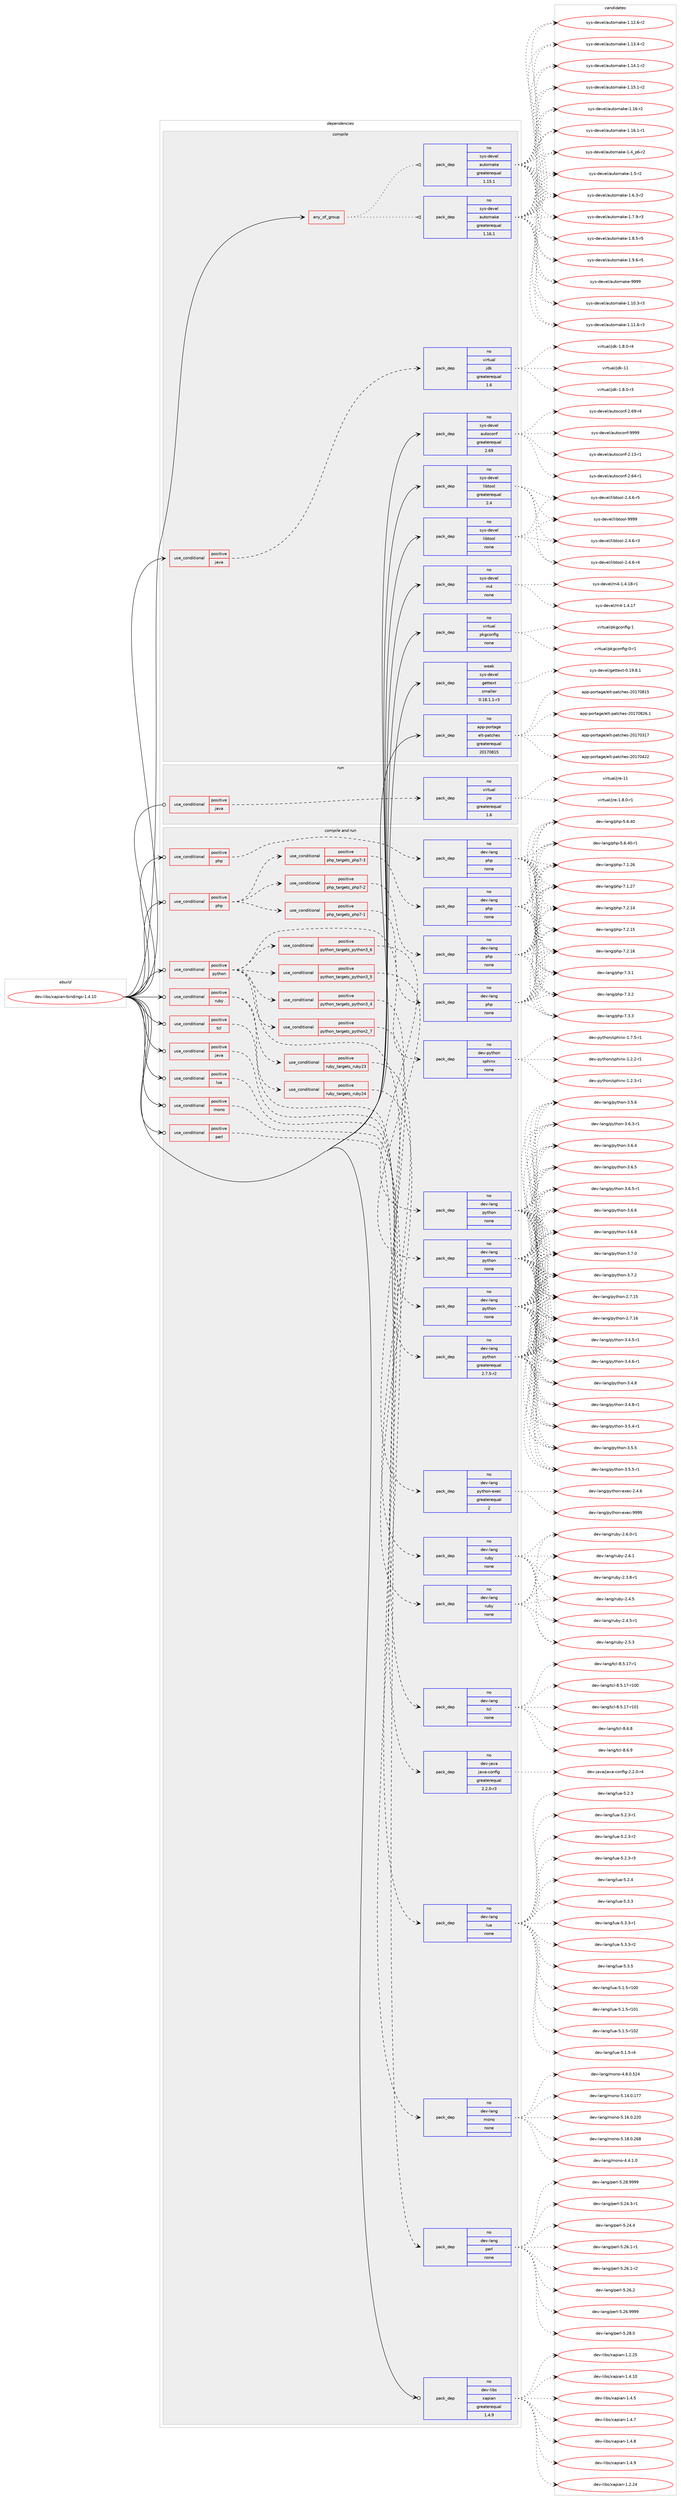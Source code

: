 digraph prolog {

# *************
# Graph options
# *************

newrank=true;
concentrate=true;
compound=true;
graph [rankdir=LR,fontname=Helvetica,fontsize=10,ranksep=1.5];#, ranksep=2.5, nodesep=0.2];
edge  [arrowhead=vee];
node  [fontname=Helvetica,fontsize=10];

# **********
# The ebuild
# **********

subgraph cluster_leftcol {
color=gray;
rank=same;
label=<<i>ebuild</i>>;
id [label="dev-libs/xapian-bindings-1.4.10", color=red, width=4, href="../dev-libs/xapian-bindings-1.4.10.svg"];
}

# ****************
# The dependencies
# ****************

subgraph cluster_midcol {
color=gray;
label=<<i>dependencies</i>>;
subgraph cluster_compile {
fillcolor="#eeeeee";
style=filled;
label=<<i>compile</i>>;
subgraph any22433 {
dependency1372795 [label=<<TABLE BORDER="0" CELLBORDER="1" CELLSPACING="0" CELLPADDING="4"><TR><TD CELLPADDING="10">any_of_group</TD></TR></TABLE>>, shape=none, color=red];subgraph pack982699 {
dependency1372796 [label=<<TABLE BORDER="0" CELLBORDER="1" CELLSPACING="0" CELLPADDING="4" WIDTH="220"><TR><TD ROWSPAN="6" CELLPADDING="30">pack_dep</TD></TR><TR><TD WIDTH="110">no</TD></TR><TR><TD>sys-devel</TD></TR><TR><TD>automake</TD></TR><TR><TD>greaterequal</TD></TR><TR><TD>1.16.1</TD></TR></TABLE>>, shape=none, color=blue];
}
dependency1372795:e -> dependency1372796:w [weight=20,style="dotted",arrowhead="oinv"];
subgraph pack982700 {
dependency1372797 [label=<<TABLE BORDER="0" CELLBORDER="1" CELLSPACING="0" CELLPADDING="4" WIDTH="220"><TR><TD ROWSPAN="6" CELLPADDING="30">pack_dep</TD></TR><TR><TD WIDTH="110">no</TD></TR><TR><TD>sys-devel</TD></TR><TR><TD>automake</TD></TR><TR><TD>greaterequal</TD></TR><TR><TD>1.15.1</TD></TR></TABLE>>, shape=none, color=blue];
}
dependency1372795:e -> dependency1372797:w [weight=20,style="dotted",arrowhead="oinv"];
}
id:e -> dependency1372795:w [weight=20,style="solid",arrowhead="vee"];
subgraph cond367099 {
dependency1372798 [label=<<TABLE BORDER="0" CELLBORDER="1" CELLSPACING="0" CELLPADDING="4"><TR><TD ROWSPAN="3" CELLPADDING="10">use_conditional</TD></TR><TR><TD>positive</TD></TR><TR><TD>java</TD></TR></TABLE>>, shape=none, color=red];
subgraph pack982701 {
dependency1372799 [label=<<TABLE BORDER="0" CELLBORDER="1" CELLSPACING="0" CELLPADDING="4" WIDTH="220"><TR><TD ROWSPAN="6" CELLPADDING="30">pack_dep</TD></TR><TR><TD WIDTH="110">no</TD></TR><TR><TD>virtual</TD></TR><TR><TD>jdk</TD></TR><TR><TD>greaterequal</TD></TR><TR><TD>1.6</TD></TR></TABLE>>, shape=none, color=blue];
}
dependency1372798:e -> dependency1372799:w [weight=20,style="dashed",arrowhead="vee"];
}
id:e -> dependency1372798:w [weight=20,style="solid",arrowhead="vee"];
subgraph pack982702 {
dependency1372800 [label=<<TABLE BORDER="0" CELLBORDER="1" CELLSPACING="0" CELLPADDING="4" WIDTH="220"><TR><TD ROWSPAN="6" CELLPADDING="30">pack_dep</TD></TR><TR><TD WIDTH="110">no</TD></TR><TR><TD>app-portage</TD></TR><TR><TD>elt-patches</TD></TR><TR><TD>greaterequal</TD></TR><TR><TD>20170815</TD></TR></TABLE>>, shape=none, color=blue];
}
id:e -> dependency1372800:w [weight=20,style="solid",arrowhead="vee"];
subgraph pack982703 {
dependency1372801 [label=<<TABLE BORDER="0" CELLBORDER="1" CELLSPACING="0" CELLPADDING="4" WIDTH="220"><TR><TD ROWSPAN="6" CELLPADDING="30">pack_dep</TD></TR><TR><TD WIDTH="110">no</TD></TR><TR><TD>sys-devel</TD></TR><TR><TD>autoconf</TD></TR><TR><TD>greaterequal</TD></TR><TR><TD>2.69</TD></TR></TABLE>>, shape=none, color=blue];
}
id:e -> dependency1372801:w [weight=20,style="solid",arrowhead="vee"];
subgraph pack982704 {
dependency1372802 [label=<<TABLE BORDER="0" CELLBORDER="1" CELLSPACING="0" CELLPADDING="4" WIDTH="220"><TR><TD ROWSPAN="6" CELLPADDING="30">pack_dep</TD></TR><TR><TD WIDTH="110">no</TD></TR><TR><TD>sys-devel</TD></TR><TR><TD>libtool</TD></TR><TR><TD>greaterequal</TD></TR><TR><TD>2.4</TD></TR></TABLE>>, shape=none, color=blue];
}
id:e -> dependency1372802:w [weight=20,style="solid",arrowhead="vee"];
subgraph pack982705 {
dependency1372803 [label=<<TABLE BORDER="0" CELLBORDER="1" CELLSPACING="0" CELLPADDING="4" WIDTH="220"><TR><TD ROWSPAN="6" CELLPADDING="30">pack_dep</TD></TR><TR><TD WIDTH="110">no</TD></TR><TR><TD>sys-devel</TD></TR><TR><TD>libtool</TD></TR><TR><TD>none</TD></TR><TR><TD></TD></TR></TABLE>>, shape=none, color=blue];
}
id:e -> dependency1372803:w [weight=20,style="solid",arrowhead="vee"];
subgraph pack982706 {
dependency1372804 [label=<<TABLE BORDER="0" CELLBORDER="1" CELLSPACING="0" CELLPADDING="4" WIDTH="220"><TR><TD ROWSPAN="6" CELLPADDING="30">pack_dep</TD></TR><TR><TD WIDTH="110">no</TD></TR><TR><TD>sys-devel</TD></TR><TR><TD>m4</TD></TR><TR><TD>none</TD></TR><TR><TD></TD></TR></TABLE>>, shape=none, color=blue];
}
id:e -> dependency1372804:w [weight=20,style="solid",arrowhead="vee"];
subgraph pack982707 {
dependency1372805 [label=<<TABLE BORDER="0" CELLBORDER="1" CELLSPACING="0" CELLPADDING="4" WIDTH="220"><TR><TD ROWSPAN="6" CELLPADDING="30">pack_dep</TD></TR><TR><TD WIDTH="110">no</TD></TR><TR><TD>virtual</TD></TR><TR><TD>pkgconfig</TD></TR><TR><TD>none</TD></TR><TR><TD></TD></TR></TABLE>>, shape=none, color=blue];
}
id:e -> dependency1372805:w [weight=20,style="solid",arrowhead="vee"];
subgraph pack982708 {
dependency1372806 [label=<<TABLE BORDER="0" CELLBORDER="1" CELLSPACING="0" CELLPADDING="4" WIDTH="220"><TR><TD ROWSPAN="6" CELLPADDING="30">pack_dep</TD></TR><TR><TD WIDTH="110">weak</TD></TR><TR><TD>sys-devel</TD></TR><TR><TD>gettext</TD></TR><TR><TD>smaller</TD></TR><TR><TD>0.18.1.1-r3</TD></TR></TABLE>>, shape=none, color=blue];
}
id:e -> dependency1372806:w [weight=20,style="solid",arrowhead="vee"];
}
subgraph cluster_compileandrun {
fillcolor="#eeeeee";
style=filled;
label=<<i>compile and run</i>>;
subgraph cond367100 {
dependency1372807 [label=<<TABLE BORDER="0" CELLBORDER="1" CELLSPACING="0" CELLPADDING="4"><TR><TD ROWSPAN="3" CELLPADDING="10">use_conditional</TD></TR><TR><TD>positive</TD></TR><TR><TD>java</TD></TR></TABLE>>, shape=none, color=red];
subgraph pack982709 {
dependency1372808 [label=<<TABLE BORDER="0" CELLBORDER="1" CELLSPACING="0" CELLPADDING="4" WIDTH="220"><TR><TD ROWSPAN="6" CELLPADDING="30">pack_dep</TD></TR><TR><TD WIDTH="110">no</TD></TR><TR><TD>dev-java</TD></TR><TR><TD>java-config</TD></TR><TR><TD>greaterequal</TD></TR><TR><TD>2.2.0-r3</TD></TR></TABLE>>, shape=none, color=blue];
}
dependency1372807:e -> dependency1372808:w [weight=20,style="dashed",arrowhead="vee"];
}
id:e -> dependency1372807:w [weight=20,style="solid",arrowhead="odotvee"];
subgraph cond367101 {
dependency1372809 [label=<<TABLE BORDER="0" CELLBORDER="1" CELLSPACING="0" CELLPADDING="4"><TR><TD ROWSPAN="3" CELLPADDING="10">use_conditional</TD></TR><TR><TD>positive</TD></TR><TR><TD>lua</TD></TR></TABLE>>, shape=none, color=red];
subgraph pack982710 {
dependency1372810 [label=<<TABLE BORDER="0" CELLBORDER="1" CELLSPACING="0" CELLPADDING="4" WIDTH="220"><TR><TD ROWSPAN="6" CELLPADDING="30">pack_dep</TD></TR><TR><TD WIDTH="110">no</TD></TR><TR><TD>dev-lang</TD></TR><TR><TD>lua</TD></TR><TR><TD>none</TD></TR><TR><TD></TD></TR></TABLE>>, shape=none, color=blue];
}
dependency1372809:e -> dependency1372810:w [weight=20,style="dashed",arrowhead="vee"];
}
id:e -> dependency1372809:w [weight=20,style="solid",arrowhead="odotvee"];
subgraph cond367102 {
dependency1372811 [label=<<TABLE BORDER="0" CELLBORDER="1" CELLSPACING="0" CELLPADDING="4"><TR><TD ROWSPAN="3" CELLPADDING="10">use_conditional</TD></TR><TR><TD>positive</TD></TR><TR><TD>mono</TD></TR></TABLE>>, shape=none, color=red];
subgraph pack982711 {
dependency1372812 [label=<<TABLE BORDER="0" CELLBORDER="1" CELLSPACING="0" CELLPADDING="4" WIDTH="220"><TR><TD ROWSPAN="6" CELLPADDING="30">pack_dep</TD></TR><TR><TD WIDTH="110">no</TD></TR><TR><TD>dev-lang</TD></TR><TR><TD>mono</TD></TR><TR><TD>none</TD></TR><TR><TD></TD></TR></TABLE>>, shape=none, color=blue];
}
dependency1372811:e -> dependency1372812:w [weight=20,style="dashed",arrowhead="vee"];
}
id:e -> dependency1372811:w [weight=20,style="solid",arrowhead="odotvee"];
subgraph cond367103 {
dependency1372813 [label=<<TABLE BORDER="0" CELLBORDER="1" CELLSPACING="0" CELLPADDING="4"><TR><TD ROWSPAN="3" CELLPADDING="10">use_conditional</TD></TR><TR><TD>positive</TD></TR><TR><TD>perl</TD></TR></TABLE>>, shape=none, color=red];
subgraph pack982712 {
dependency1372814 [label=<<TABLE BORDER="0" CELLBORDER="1" CELLSPACING="0" CELLPADDING="4" WIDTH="220"><TR><TD ROWSPAN="6" CELLPADDING="30">pack_dep</TD></TR><TR><TD WIDTH="110">no</TD></TR><TR><TD>dev-lang</TD></TR><TR><TD>perl</TD></TR><TR><TD>none</TD></TR><TR><TD></TD></TR></TABLE>>, shape=none, color=blue];
}
dependency1372813:e -> dependency1372814:w [weight=20,style="dashed",arrowhead="vee"];
}
id:e -> dependency1372813:w [weight=20,style="solid",arrowhead="odotvee"];
subgraph cond367104 {
dependency1372815 [label=<<TABLE BORDER="0" CELLBORDER="1" CELLSPACING="0" CELLPADDING="4"><TR><TD ROWSPAN="3" CELLPADDING="10">use_conditional</TD></TR><TR><TD>positive</TD></TR><TR><TD>php</TD></TR></TABLE>>, shape=none, color=red];
subgraph cond367105 {
dependency1372816 [label=<<TABLE BORDER="0" CELLBORDER="1" CELLSPACING="0" CELLPADDING="4"><TR><TD ROWSPAN="3" CELLPADDING="10">use_conditional</TD></TR><TR><TD>positive</TD></TR><TR><TD>php_targets_php7-1</TD></TR></TABLE>>, shape=none, color=red];
subgraph pack982713 {
dependency1372817 [label=<<TABLE BORDER="0" CELLBORDER="1" CELLSPACING="0" CELLPADDING="4" WIDTH="220"><TR><TD ROWSPAN="6" CELLPADDING="30">pack_dep</TD></TR><TR><TD WIDTH="110">no</TD></TR><TR><TD>dev-lang</TD></TR><TR><TD>php</TD></TR><TR><TD>none</TD></TR><TR><TD></TD></TR></TABLE>>, shape=none, color=blue];
}
dependency1372816:e -> dependency1372817:w [weight=20,style="dashed",arrowhead="vee"];
}
dependency1372815:e -> dependency1372816:w [weight=20,style="dashed",arrowhead="vee"];
subgraph cond367106 {
dependency1372818 [label=<<TABLE BORDER="0" CELLBORDER="1" CELLSPACING="0" CELLPADDING="4"><TR><TD ROWSPAN="3" CELLPADDING="10">use_conditional</TD></TR><TR><TD>positive</TD></TR><TR><TD>php_targets_php7-2</TD></TR></TABLE>>, shape=none, color=red];
subgraph pack982714 {
dependency1372819 [label=<<TABLE BORDER="0" CELLBORDER="1" CELLSPACING="0" CELLPADDING="4" WIDTH="220"><TR><TD ROWSPAN="6" CELLPADDING="30">pack_dep</TD></TR><TR><TD WIDTH="110">no</TD></TR><TR><TD>dev-lang</TD></TR><TR><TD>php</TD></TR><TR><TD>none</TD></TR><TR><TD></TD></TR></TABLE>>, shape=none, color=blue];
}
dependency1372818:e -> dependency1372819:w [weight=20,style="dashed",arrowhead="vee"];
}
dependency1372815:e -> dependency1372818:w [weight=20,style="dashed",arrowhead="vee"];
subgraph cond367107 {
dependency1372820 [label=<<TABLE BORDER="0" CELLBORDER="1" CELLSPACING="0" CELLPADDING="4"><TR><TD ROWSPAN="3" CELLPADDING="10">use_conditional</TD></TR><TR><TD>positive</TD></TR><TR><TD>php_targets_php7-3</TD></TR></TABLE>>, shape=none, color=red];
subgraph pack982715 {
dependency1372821 [label=<<TABLE BORDER="0" CELLBORDER="1" CELLSPACING="0" CELLPADDING="4" WIDTH="220"><TR><TD ROWSPAN="6" CELLPADDING="30">pack_dep</TD></TR><TR><TD WIDTH="110">no</TD></TR><TR><TD>dev-lang</TD></TR><TR><TD>php</TD></TR><TR><TD>none</TD></TR><TR><TD></TD></TR></TABLE>>, shape=none, color=blue];
}
dependency1372820:e -> dependency1372821:w [weight=20,style="dashed",arrowhead="vee"];
}
dependency1372815:e -> dependency1372820:w [weight=20,style="dashed",arrowhead="vee"];
}
id:e -> dependency1372815:w [weight=20,style="solid",arrowhead="odotvee"];
subgraph cond367108 {
dependency1372822 [label=<<TABLE BORDER="0" CELLBORDER="1" CELLSPACING="0" CELLPADDING="4"><TR><TD ROWSPAN="3" CELLPADDING="10">use_conditional</TD></TR><TR><TD>positive</TD></TR><TR><TD>php</TD></TR></TABLE>>, shape=none, color=red];
subgraph pack982716 {
dependency1372823 [label=<<TABLE BORDER="0" CELLBORDER="1" CELLSPACING="0" CELLPADDING="4" WIDTH="220"><TR><TD ROWSPAN="6" CELLPADDING="30">pack_dep</TD></TR><TR><TD WIDTH="110">no</TD></TR><TR><TD>dev-lang</TD></TR><TR><TD>php</TD></TR><TR><TD>none</TD></TR><TR><TD></TD></TR></TABLE>>, shape=none, color=blue];
}
dependency1372822:e -> dependency1372823:w [weight=20,style="dashed",arrowhead="vee"];
}
id:e -> dependency1372822:w [weight=20,style="solid",arrowhead="odotvee"];
subgraph cond367109 {
dependency1372824 [label=<<TABLE BORDER="0" CELLBORDER="1" CELLSPACING="0" CELLPADDING="4"><TR><TD ROWSPAN="3" CELLPADDING="10">use_conditional</TD></TR><TR><TD>positive</TD></TR><TR><TD>python</TD></TR></TABLE>>, shape=none, color=red];
subgraph pack982717 {
dependency1372825 [label=<<TABLE BORDER="0" CELLBORDER="1" CELLSPACING="0" CELLPADDING="4" WIDTH="220"><TR><TD ROWSPAN="6" CELLPADDING="30">pack_dep</TD></TR><TR><TD WIDTH="110">no</TD></TR><TR><TD>dev-python</TD></TR><TR><TD>sphinx</TD></TR><TR><TD>none</TD></TR><TR><TD></TD></TR></TABLE>>, shape=none, color=blue];
}
dependency1372824:e -> dependency1372825:w [weight=20,style="dashed",arrowhead="vee"];
subgraph cond367110 {
dependency1372826 [label=<<TABLE BORDER="0" CELLBORDER="1" CELLSPACING="0" CELLPADDING="4"><TR><TD ROWSPAN="3" CELLPADDING="10">use_conditional</TD></TR><TR><TD>positive</TD></TR><TR><TD>python_targets_python2_7</TD></TR></TABLE>>, shape=none, color=red];
subgraph pack982718 {
dependency1372827 [label=<<TABLE BORDER="0" CELLBORDER="1" CELLSPACING="0" CELLPADDING="4" WIDTH="220"><TR><TD ROWSPAN="6" CELLPADDING="30">pack_dep</TD></TR><TR><TD WIDTH="110">no</TD></TR><TR><TD>dev-lang</TD></TR><TR><TD>python</TD></TR><TR><TD>greaterequal</TD></TR><TR><TD>2.7.5-r2</TD></TR></TABLE>>, shape=none, color=blue];
}
dependency1372826:e -> dependency1372827:w [weight=20,style="dashed",arrowhead="vee"];
}
dependency1372824:e -> dependency1372826:w [weight=20,style="dashed",arrowhead="vee"];
subgraph cond367111 {
dependency1372828 [label=<<TABLE BORDER="0" CELLBORDER="1" CELLSPACING="0" CELLPADDING="4"><TR><TD ROWSPAN="3" CELLPADDING="10">use_conditional</TD></TR><TR><TD>positive</TD></TR><TR><TD>python_targets_python3_4</TD></TR></TABLE>>, shape=none, color=red];
subgraph pack982719 {
dependency1372829 [label=<<TABLE BORDER="0" CELLBORDER="1" CELLSPACING="0" CELLPADDING="4" WIDTH="220"><TR><TD ROWSPAN="6" CELLPADDING="30">pack_dep</TD></TR><TR><TD WIDTH="110">no</TD></TR><TR><TD>dev-lang</TD></TR><TR><TD>python</TD></TR><TR><TD>none</TD></TR><TR><TD></TD></TR></TABLE>>, shape=none, color=blue];
}
dependency1372828:e -> dependency1372829:w [weight=20,style="dashed",arrowhead="vee"];
}
dependency1372824:e -> dependency1372828:w [weight=20,style="dashed",arrowhead="vee"];
subgraph cond367112 {
dependency1372830 [label=<<TABLE BORDER="0" CELLBORDER="1" CELLSPACING="0" CELLPADDING="4"><TR><TD ROWSPAN="3" CELLPADDING="10">use_conditional</TD></TR><TR><TD>positive</TD></TR><TR><TD>python_targets_python3_5</TD></TR></TABLE>>, shape=none, color=red];
subgraph pack982720 {
dependency1372831 [label=<<TABLE BORDER="0" CELLBORDER="1" CELLSPACING="0" CELLPADDING="4" WIDTH="220"><TR><TD ROWSPAN="6" CELLPADDING="30">pack_dep</TD></TR><TR><TD WIDTH="110">no</TD></TR><TR><TD>dev-lang</TD></TR><TR><TD>python</TD></TR><TR><TD>none</TD></TR><TR><TD></TD></TR></TABLE>>, shape=none, color=blue];
}
dependency1372830:e -> dependency1372831:w [weight=20,style="dashed",arrowhead="vee"];
}
dependency1372824:e -> dependency1372830:w [weight=20,style="dashed",arrowhead="vee"];
subgraph cond367113 {
dependency1372832 [label=<<TABLE BORDER="0" CELLBORDER="1" CELLSPACING="0" CELLPADDING="4"><TR><TD ROWSPAN="3" CELLPADDING="10">use_conditional</TD></TR><TR><TD>positive</TD></TR><TR><TD>python_targets_python3_6</TD></TR></TABLE>>, shape=none, color=red];
subgraph pack982721 {
dependency1372833 [label=<<TABLE BORDER="0" CELLBORDER="1" CELLSPACING="0" CELLPADDING="4" WIDTH="220"><TR><TD ROWSPAN="6" CELLPADDING="30">pack_dep</TD></TR><TR><TD WIDTH="110">no</TD></TR><TR><TD>dev-lang</TD></TR><TR><TD>python</TD></TR><TR><TD>none</TD></TR><TR><TD></TD></TR></TABLE>>, shape=none, color=blue];
}
dependency1372832:e -> dependency1372833:w [weight=20,style="dashed",arrowhead="vee"];
}
dependency1372824:e -> dependency1372832:w [weight=20,style="dashed",arrowhead="vee"];
subgraph pack982722 {
dependency1372834 [label=<<TABLE BORDER="0" CELLBORDER="1" CELLSPACING="0" CELLPADDING="4" WIDTH="220"><TR><TD ROWSPAN="6" CELLPADDING="30">pack_dep</TD></TR><TR><TD WIDTH="110">no</TD></TR><TR><TD>dev-lang</TD></TR><TR><TD>python-exec</TD></TR><TR><TD>greaterequal</TD></TR><TR><TD>2</TD></TR></TABLE>>, shape=none, color=blue];
}
dependency1372824:e -> dependency1372834:w [weight=20,style="dashed",arrowhead="vee"];
}
id:e -> dependency1372824:w [weight=20,style="solid",arrowhead="odotvee"];
subgraph cond367114 {
dependency1372835 [label=<<TABLE BORDER="0" CELLBORDER="1" CELLSPACING="0" CELLPADDING="4"><TR><TD ROWSPAN="3" CELLPADDING="10">use_conditional</TD></TR><TR><TD>positive</TD></TR><TR><TD>ruby</TD></TR></TABLE>>, shape=none, color=red];
subgraph cond367115 {
dependency1372836 [label=<<TABLE BORDER="0" CELLBORDER="1" CELLSPACING="0" CELLPADDING="4"><TR><TD ROWSPAN="3" CELLPADDING="10">use_conditional</TD></TR><TR><TD>positive</TD></TR><TR><TD>ruby_targets_ruby23</TD></TR></TABLE>>, shape=none, color=red];
subgraph pack982723 {
dependency1372837 [label=<<TABLE BORDER="0" CELLBORDER="1" CELLSPACING="0" CELLPADDING="4" WIDTH="220"><TR><TD ROWSPAN="6" CELLPADDING="30">pack_dep</TD></TR><TR><TD WIDTH="110">no</TD></TR><TR><TD>dev-lang</TD></TR><TR><TD>ruby</TD></TR><TR><TD>none</TD></TR><TR><TD></TD></TR></TABLE>>, shape=none, color=blue];
}
dependency1372836:e -> dependency1372837:w [weight=20,style="dashed",arrowhead="vee"];
}
dependency1372835:e -> dependency1372836:w [weight=20,style="dashed",arrowhead="vee"];
subgraph cond367116 {
dependency1372838 [label=<<TABLE BORDER="0" CELLBORDER="1" CELLSPACING="0" CELLPADDING="4"><TR><TD ROWSPAN="3" CELLPADDING="10">use_conditional</TD></TR><TR><TD>positive</TD></TR><TR><TD>ruby_targets_ruby24</TD></TR></TABLE>>, shape=none, color=red];
subgraph pack982724 {
dependency1372839 [label=<<TABLE BORDER="0" CELLBORDER="1" CELLSPACING="0" CELLPADDING="4" WIDTH="220"><TR><TD ROWSPAN="6" CELLPADDING="30">pack_dep</TD></TR><TR><TD WIDTH="110">no</TD></TR><TR><TD>dev-lang</TD></TR><TR><TD>ruby</TD></TR><TR><TD>none</TD></TR><TR><TD></TD></TR></TABLE>>, shape=none, color=blue];
}
dependency1372838:e -> dependency1372839:w [weight=20,style="dashed",arrowhead="vee"];
}
dependency1372835:e -> dependency1372838:w [weight=20,style="dashed",arrowhead="vee"];
}
id:e -> dependency1372835:w [weight=20,style="solid",arrowhead="odotvee"];
subgraph cond367117 {
dependency1372840 [label=<<TABLE BORDER="0" CELLBORDER="1" CELLSPACING="0" CELLPADDING="4"><TR><TD ROWSPAN="3" CELLPADDING="10">use_conditional</TD></TR><TR><TD>positive</TD></TR><TR><TD>tcl</TD></TR></TABLE>>, shape=none, color=red];
subgraph pack982725 {
dependency1372841 [label=<<TABLE BORDER="0" CELLBORDER="1" CELLSPACING="0" CELLPADDING="4" WIDTH="220"><TR><TD ROWSPAN="6" CELLPADDING="30">pack_dep</TD></TR><TR><TD WIDTH="110">no</TD></TR><TR><TD>dev-lang</TD></TR><TR><TD>tcl</TD></TR><TR><TD>none</TD></TR><TR><TD></TD></TR></TABLE>>, shape=none, color=blue];
}
dependency1372840:e -> dependency1372841:w [weight=20,style="dashed",arrowhead="vee"];
}
id:e -> dependency1372840:w [weight=20,style="solid",arrowhead="odotvee"];
subgraph pack982726 {
dependency1372842 [label=<<TABLE BORDER="0" CELLBORDER="1" CELLSPACING="0" CELLPADDING="4" WIDTH="220"><TR><TD ROWSPAN="6" CELLPADDING="30">pack_dep</TD></TR><TR><TD WIDTH="110">no</TD></TR><TR><TD>dev-libs</TD></TR><TR><TD>xapian</TD></TR><TR><TD>greaterequal</TD></TR><TR><TD>1.4.9</TD></TR></TABLE>>, shape=none, color=blue];
}
id:e -> dependency1372842:w [weight=20,style="solid",arrowhead="odotvee"];
}
subgraph cluster_run {
fillcolor="#eeeeee";
style=filled;
label=<<i>run</i>>;
subgraph cond367118 {
dependency1372843 [label=<<TABLE BORDER="0" CELLBORDER="1" CELLSPACING="0" CELLPADDING="4"><TR><TD ROWSPAN="3" CELLPADDING="10">use_conditional</TD></TR><TR><TD>positive</TD></TR><TR><TD>java</TD></TR></TABLE>>, shape=none, color=red];
subgraph pack982727 {
dependency1372844 [label=<<TABLE BORDER="0" CELLBORDER="1" CELLSPACING="0" CELLPADDING="4" WIDTH="220"><TR><TD ROWSPAN="6" CELLPADDING="30">pack_dep</TD></TR><TR><TD WIDTH="110">no</TD></TR><TR><TD>virtual</TD></TR><TR><TD>jre</TD></TR><TR><TD>greaterequal</TD></TR><TR><TD>1.6</TD></TR></TABLE>>, shape=none, color=blue];
}
dependency1372843:e -> dependency1372844:w [weight=20,style="dashed",arrowhead="vee"];
}
id:e -> dependency1372843:w [weight=20,style="solid",arrowhead="odot"];
}
}

# **************
# The candidates
# **************

subgraph cluster_choices {
rank=same;
color=gray;
label=<<i>candidates</i>>;

subgraph choice982699 {
color=black;
nodesep=1;
choice11512111545100101118101108479711711611110997107101454946494846514511451 [label="sys-devel/automake-1.10.3-r3", color=red, width=4,href="../sys-devel/automake-1.10.3-r3.svg"];
choice11512111545100101118101108479711711611110997107101454946494946544511451 [label="sys-devel/automake-1.11.6-r3", color=red, width=4,href="../sys-devel/automake-1.11.6-r3.svg"];
choice11512111545100101118101108479711711611110997107101454946495046544511450 [label="sys-devel/automake-1.12.6-r2", color=red, width=4,href="../sys-devel/automake-1.12.6-r2.svg"];
choice11512111545100101118101108479711711611110997107101454946495146524511450 [label="sys-devel/automake-1.13.4-r2", color=red, width=4,href="../sys-devel/automake-1.13.4-r2.svg"];
choice11512111545100101118101108479711711611110997107101454946495246494511450 [label="sys-devel/automake-1.14.1-r2", color=red, width=4,href="../sys-devel/automake-1.14.1-r2.svg"];
choice11512111545100101118101108479711711611110997107101454946495346494511450 [label="sys-devel/automake-1.15.1-r2", color=red, width=4,href="../sys-devel/automake-1.15.1-r2.svg"];
choice1151211154510010111810110847971171161111099710710145494649544511450 [label="sys-devel/automake-1.16-r2", color=red, width=4,href="../sys-devel/automake-1.16-r2.svg"];
choice11512111545100101118101108479711711611110997107101454946495446494511449 [label="sys-devel/automake-1.16.1-r1", color=red, width=4,href="../sys-devel/automake-1.16.1-r1.svg"];
choice115121115451001011181011084797117116111109971071014549465295112544511450 [label="sys-devel/automake-1.4_p6-r2", color=red, width=4,href="../sys-devel/automake-1.4_p6-r2.svg"];
choice11512111545100101118101108479711711611110997107101454946534511450 [label="sys-devel/automake-1.5-r2", color=red, width=4,href="../sys-devel/automake-1.5-r2.svg"];
choice115121115451001011181011084797117116111109971071014549465446514511450 [label="sys-devel/automake-1.6.3-r2", color=red, width=4,href="../sys-devel/automake-1.6.3-r2.svg"];
choice115121115451001011181011084797117116111109971071014549465546574511451 [label="sys-devel/automake-1.7.9-r3", color=red, width=4,href="../sys-devel/automake-1.7.9-r3.svg"];
choice115121115451001011181011084797117116111109971071014549465646534511453 [label="sys-devel/automake-1.8.5-r5", color=red, width=4,href="../sys-devel/automake-1.8.5-r5.svg"];
choice115121115451001011181011084797117116111109971071014549465746544511453 [label="sys-devel/automake-1.9.6-r5", color=red, width=4,href="../sys-devel/automake-1.9.6-r5.svg"];
choice115121115451001011181011084797117116111109971071014557575757 [label="sys-devel/automake-9999", color=red, width=4,href="../sys-devel/automake-9999.svg"];
dependency1372796:e -> choice11512111545100101118101108479711711611110997107101454946494846514511451:w [style=dotted,weight="100"];
dependency1372796:e -> choice11512111545100101118101108479711711611110997107101454946494946544511451:w [style=dotted,weight="100"];
dependency1372796:e -> choice11512111545100101118101108479711711611110997107101454946495046544511450:w [style=dotted,weight="100"];
dependency1372796:e -> choice11512111545100101118101108479711711611110997107101454946495146524511450:w [style=dotted,weight="100"];
dependency1372796:e -> choice11512111545100101118101108479711711611110997107101454946495246494511450:w [style=dotted,weight="100"];
dependency1372796:e -> choice11512111545100101118101108479711711611110997107101454946495346494511450:w [style=dotted,weight="100"];
dependency1372796:e -> choice1151211154510010111810110847971171161111099710710145494649544511450:w [style=dotted,weight="100"];
dependency1372796:e -> choice11512111545100101118101108479711711611110997107101454946495446494511449:w [style=dotted,weight="100"];
dependency1372796:e -> choice115121115451001011181011084797117116111109971071014549465295112544511450:w [style=dotted,weight="100"];
dependency1372796:e -> choice11512111545100101118101108479711711611110997107101454946534511450:w [style=dotted,weight="100"];
dependency1372796:e -> choice115121115451001011181011084797117116111109971071014549465446514511450:w [style=dotted,weight="100"];
dependency1372796:e -> choice115121115451001011181011084797117116111109971071014549465546574511451:w [style=dotted,weight="100"];
dependency1372796:e -> choice115121115451001011181011084797117116111109971071014549465646534511453:w [style=dotted,weight="100"];
dependency1372796:e -> choice115121115451001011181011084797117116111109971071014549465746544511453:w [style=dotted,weight="100"];
dependency1372796:e -> choice115121115451001011181011084797117116111109971071014557575757:w [style=dotted,weight="100"];
}
subgraph choice982700 {
color=black;
nodesep=1;
choice11512111545100101118101108479711711611110997107101454946494846514511451 [label="sys-devel/automake-1.10.3-r3", color=red, width=4,href="../sys-devel/automake-1.10.3-r3.svg"];
choice11512111545100101118101108479711711611110997107101454946494946544511451 [label="sys-devel/automake-1.11.6-r3", color=red, width=4,href="../sys-devel/automake-1.11.6-r3.svg"];
choice11512111545100101118101108479711711611110997107101454946495046544511450 [label="sys-devel/automake-1.12.6-r2", color=red, width=4,href="../sys-devel/automake-1.12.6-r2.svg"];
choice11512111545100101118101108479711711611110997107101454946495146524511450 [label="sys-devel/automake-1.13.4-r2", color=red, width=4,href="../sys-devel/automake-1.13.4-r2.svg"];
choice11512111545100101118101108479711711611110997107101454946495246494511450 [label="sys-devel/automake-1.14.1-r2", color=red, width=4,href="../sys-devel/automake-1.14.1-r2.svg"];
choice11512111545100101118101108479711711611110997107101454946495346494511450 [label="sys-devel/automake-1.15.1-r2", color=red, width=4,href="../sys-devel/automake-1.15.1-r2.svg"];
choice1151211154510010111810110847971171161111099710710145494649544511450 [label="sys-devel/automake-1.16-r2", color=red, width=4,href="../sys-devel/automake-1.16-r2.svg"];
choice11512111545100101118101108479711711611110997107101454946495446494511449 [label="sys-devel/automake-1.16.1-r1", color=red, width=4,href="../sys-devel/automake-1.16.1-r1.svg"];
choice115121115451001011181011084797117116111109971071014549465295112544511450 [label="sys-devel/automake-1.4_p6-r2", color=red, width=4,href="../sys-devel/automake-1.4_p6-r2.svg"];
choice11512111545100101118101108479711711611110997107101454946534511450 [label="sys-devel/automake-1.5-r2", color=red, width=4,href="../sys-devel/automake-1.5-r2.svg"];
choice115121115451001011181011084797117116111109971071014549465446514511450 [label="sys-devel/automake-1.6.3-r2", color=red, width=4,href="../sys-devel/automake-1.6.3-r2.svg"];
choice115121115451001011181011084797117116111109971071014549465546574511451 [label="sys-devel/automake-1.7.9-r3", color=red, width=4,href="../sys-devel/automake-1.7.9-r3.svg"];
choice115121115451001011181011084797117116111109971071014549465646534511453 [label="sys-devel/automake-1.8.5-r5", color=red, width=4,href="../sys-devel/automake-1.8.5-r5.svg"];
choice115121115451001011181011084797117116111109971071014549465746544511453 [label="sys-devel/automake-1.9.6-r5", color=red, width=4,href="../sys-devel/automake-1.9.6-r5.svg"];
choice115121115451001011181011084797117116111109971071014557575757 [label="sys-devel/automake-9999", color=red, width=4,href="../sys-devel/automake-9999.svg"];
dependency1372797:e -> choice11512111545100101118101108479711711611110997107101454946494846514511451:w [style=dotted,weight="100"];
dependency1372797:e -> choice11512111545100101118101108479711711611110997107101454946494946544511451:w [style=dotted,weight="100"];
dependency1372797:e -> choice11512111545100101118101108479711711611110997107101454946495046544511450:w [style=dotted,weight="100"];
dependency1372797:e -> choice11512111545100101118101108479711711611110997107101454946495146524511450:w [style=dotted,weight="100"];
dependency1372797:e -> choice11512111545100101118101108479711711611110997107101454946495246494511450:w [style=dotted,weight="100"];
dependency1372797:e -> choice11512111545100101118101108479711711611110997107101454946495346494511450:w [style=dotted,weight="100"];
dependency1372797:e -> choice1151211154510010111810110847971171161111099710710145494649544511450:w [style=dotted,weight="100"];
dependency1372797:e -> choice11512111545100101118101108479711711611110997107101454946495446494511449:w [style=dotted,weight="100"];
dependency1372797:e -> choice115121115451001011181011084797117116111109971071014549465295112544511450:w [style=dotted,weight="100"];
dependency1372797:e -> choice11512111545100101118101108479711711611110997107101454946534511450:w [style=dotted,weight="100"];
dependency1372797:e -> choice115121115451001011181011084797117116111109971071014549465446514511450:w [style=dotted,weight="100"];
dependency1372797:e -> choice115121115451001011181011084797117116111109971071014549465546574511451:w [style=dotted,weight="100"];
dependency1372797:e -> choice115121115451001011181011084797117116111109971071014549465646534511453:w [style=dotted,weight="100"];
dependency1372797:e -> choice115121115451001011181011084797117116111109971071014549465746544511453:w [style=dotted,weight="100"];
dependency1372797:e -> choice115121115451001011181011084797117116111109971071014557575757:w [style=dotted,weight="100"];
}
subgraph choice982701 {
color=black;
nodesep=1;
choice11810511411611797108471061001074549465646484511451 [label="virtual/jdk-1.8.0-r3", color=red, width=4,href="../virtual/jdk-1.8.0-r3.svg"];
choice11810511411611797108471061001074549465646484511452 [label="virtual/jdk-1.8.0-r4", color=red, width=4,href="../virtual/jdk-1.8.0-r4.svg"];
choice1181051141161179710847106100107454949 [label="virtual/jdk-11", color=red, width=4,href="../virtual/jdk-11.svg"];
dependency1372799:e -> choice11810511411611797108471061001074549465646484511451:w [style=dotted,weight="100"];
dependency1372799:e -> choice11810511411611797108471061001074549465646484511452:w [style=dotted,weight="100"];
dependency1372799:e -> choice1181051141161179710847106100107454949:w [style=dotted,weight="100"];
}
subgraph choice982702 {
color=black;
nodesep=1;
choice97112112451121111141169710310147101108116451129711699104101115455048495548514955 [label="app-portage/elt-patches-20170317", color=red, width=4,href="../app-portage/elt-patches-20170317.svg"];
choice97112112451121111141169710310147101108116451129711699104101115455048495548525050 [label="app-portage/elt-patches-20170422", color=red, width=4,href="../app-portage/elt-patches-20170422.svg"];
choice97112112451121111141169710310147101108116451129711699104101115455048495548564953 [label="app-portage/elt-patches-20170815", color=red, width=4,href="../app-portage/elt-patches-20170815.svg"];
choice971121124511211111411697103101471011081164511297116991041011154550484955485650544649 [label="app-portage/elt-patches-20170826.1", color=red, width=4,href="../app-portage/elt-patches-20170826.1.svg"];
dependency1372800:e -> choice97112112451121111141169710310147101108116451129711699104101115455048495548514955:w [style=dotted,weight="100"];
dependency1372800:e -> choice97112112451121111141169710310147101108116451129711699104101115455048495548525050:w [style=dotted,weight="100"];
dependency1372800:e -> choice97112112451121111141169710310147101108116451129711699104101115455048495548564953:w [style=dotted,weight="100"];
dependency1372800:e -> choice971121124511211111411697103101471011081164511297116991041011154550484955485650544649:w [style=dotted,weight="100"];
}
subgraph choice982703 {
color=black;
nodesep=1;
choice1151211154510010111810110847971171161119911111010245504649514511449 [label="sys-devel/autoconf-2.13-r1", color=red, width=4,href="../sys-devel/autoconf-2.13-r1.svg"];
choice1151211154510010111810110847971171161119911111010245504654524511449 [label="sys-devel/autoconf-2.64-r1", color=red, width=4,href="../sys-devel/autoconf-2.64-r1.svg"];
choice1151211154510010111810110847971171161119911111010245504654574511452 [label="sys-devel/autoconf-2.69-r4", color=red, width=4,href="../sys-devel/autoconf-2.69-r4.svg"];
choice115121115451001011181011084797117116111991111101024557575757 [label="sys-devel/autoconf-9999", color=red, width=4,href="../sys-devel/autoconf-9999.svg"];
dependency1372801:e -> choice1151211154510010111810110847971171161119911111010245504649514511449:w [style=dotted,weight="100"];
dependency1372801:e -> choice1151211154510010111810110847971171161119911111010245504654524511449:w [style=dotted,weight="100"];
dependency1372801:e -> choice1151211154510010111810110847971171161119911111010245504654574511452:w [style=dotted,weight="100"];
dependency1372801:e -> choice115121115451001011181011084797117116111991111101024557575757:w [style=dotted,weight="100"];
}
subgraph choice982704 {
color=black;
nodesep=1;
choice1151211154510010111810110847108105981161111111084550465246544511451 [label="sys-devel/libtool-2.4.6-r3", color=red, width=4,href="../sys-devel/libtool-2.4.6-r3.svg"];
choice1151211154510010111810110847108105981161111111084550465246544511452 [label="sys-devel/libtool-2.4.6-r4", color=red, width=4,href="../sys-devel/libtool-2.4.6-r4.svg"];
choice1151211154510010111810110847108105981161111111084550465246544511453 [label="sys-devel/libtool-2.4.6-r5", color=red, width=4,href="../sys-devel/libtool-2.4.6-r5.svg"];
choice1151211154510010111810110847108105981161111111084557575757 [label="sys-devel/libtool-9999", color=red, width=4,href="../sys-devel/libtool-9999.svg"];
dependency1372802:e -> choice1151211154510010111810110847108105981161111111084550465246544511451:w [style=dotted,weight="100"];
dependency1372802:e -> choice1151211154510010111810110847108105981161111111084550465246544511452:w [style=dotted,weight="100"];
dependency1372802:e -> choice1151211154510010111810110847108105981161111111084550465246544511453:w [style=dotted,weight="100"];
dependency1372802:e -> choice1151211154510010111810110847108105981161111111084557575757:w [style=dotted,weight="100"];
}
subgraph choice982705 {
color=black;
nodesep=1;
choice1151211154510010111810110847108105981161111111084550465246544511451 [label="sys-devel/libtool-2.4.6-r3", color=red, width=4,href="../sys-devel/libtool-2.4.6-r3.svg"];
choice1151211154510010111810110847108105981161111111084550465246544511452 [label="sys-devel/libtool-2.4.6-r4", color=red, width=4,href="../sys-devel/libtool-2.4.6-r4.svg"];
choice1151211154510010111810110847108105981161111111084550465246544511453 [label="sys-devel/libtool-2.4.6-r5", color=red, width=4,href="../sys-devel/libtool-2.4.6-r5.svg"];
choice1151211154510010111810110847108105981161111111084557575757 [label="sys-devel/libtool-9999", color=red, width=4,href="../sys-devel/libtool-9999.svg"];
dependency1372803:e -> choice1151211154510010111810110847108105981161111111084550465246544511451:w [style=dotted,weight="100"];
dependency1372803:e -> choice1151211154510010111810110847108105981161111111084550465246544511452:w [style=dotted,weight="100"];
dependency1372803:e -> choice1151211154510010111810110847108105981161111111084550465246544511453:w [style=dotted,weight="100"];
dependency1372803:e -> choice1151211154510010111810110847108105981161111111084557575757:w [style=dotted,weight="100"];
}
subgraph choice982706 {
color=black;
nodesep=1;
choice11512111545100101118101108471095245494652464955 [label="sys-devel/m4-1.4.17", color=red, width=4,href="../sys-devel/m4-1.4.17.svg"];
choice115121115451001011181011084710952454946524649564511449 [label="sys-devel/m4-1.4.18-r1", color=red, width=4,href="../sys-devel/m4-1.4.18-r1.svg"];
dependency1372804:e -> choice11512111545100101118101108471095245494652464955:w [style=dotted,weight="100"];
dependency1372804:e -> choice115121115451001011181011084710952454946524649564511449:w [style=dotted,weight="100"];
}
subgraph choice982707 {
color=black;
nodesep=1;
choice11810511411611797108471121071039911111010210510345484511449 [label="virtual/pkgconfig-0-r1", color=red, width=4,href="../virtual/pkgconfig-0-r1.svg"];
choice1181051141161179710847112107103991111101021051034549 [label="virtual/pkgconfig-1", color=red, width=4,href="../virtual/pkgconfig-1.svg"];
dependency1372805:e -> choice11810511411611797108471121071039911111010210510345484511449:w [style=dotted,weight="100"];
dependency1372805:e -> choice1181051141161179710847112107103991111101021051034549:w [style=dotted,weight="100"];
}
subgraph choice982708 {
color=black;
nodesep=1;
choice1151211154510010111810110847103101116116101120116454846495746564649 [label="sys-devel/gettext-0.19.8.1", color=red, width=4,href="../sys-devel/gettext-0.19.8.1.svg"];
dependency1372806:e -> choice1151211154510010111810110847103101116116101120116454846495746564649:w [style=dotted,weight="100"];
}
subgraph choice982709 {
color=black;
nodesep=1;
choice10010111845106971189747106971189745991111101021051034550465046484511452 [label="dev-java/java-config-2.2.0-r4", color=red, width=4,href="../dev-java/java-config-2.2.0-r4.svg"];
dependency1372808:e -> choice10010111845106971189747106971189745991111101021051034550465046484511452:w [style=dotted,weight="100"];
}
subgraph choice982710 {
color=black;
nodesep=1;
choice1001011184510897110103471081179745534649465345114494848 [label="dev-lang/lua-5.1.5-r100", color=red, width=4,href="../dev-lang/lua-5.1.5-r100.svg"];
choice1001011184510897110103471081179745534649465345114494849 [label="dev-lang/lua-5.1.5-r101", color=red, width=4,href="../dev-lang/lua-5.1.5-r101.svg"];
choice1001011184510897110103471081179745534649465345114494850 [label="dev-lang/lua-5.1.5-r102", color=red, width=4,href="../dev-lang/lua-5.1.5-r102.svg"];
choice100101118451089711010347108117974553464946534511452 [label="dev-lang/lua-5.1.5-r4", color=red, width=4,href="../dev-lang/lua-5.1.5-r4.svg"];
choice10010111845108971101034710811797455346504651 [label="dev-lang/lua-5.2.3", color=red, width=4,href="../dev-lang/lua-5.2.3.svg"];
choice100101118451089711010347108117974553465046514511449 [label="dev-lang/lua-5.2.3-r1", color=red, width=4,href="../dev-lang/lua-5.2.3-r1.svg"];
choice100101118451089711010347108117974553465046514511450 [label="dev-lang/lua-5.2.3-r2", color=red, width=4,href="../dev-lang/lua-5.2.3-r2.svg"];
choice100101118451089711010347108117974553465046514511451 [label="dev-lang/lua-5.2.3-r3", color=red, width=4,href="../dev-lang/lua-5.2.3-r3.svg"];
choice10010111845108971101034710811797455346504652 [label="dev-lang/lua-5.2.4", color=red, width=4,href="../dev-lang/lua-5.2.4.svg"];
choice10010111845108971101034710811797455346514651 [label="dev-lang/lua-5.3.3", color=red, width=4,href="../dev-lang/lua-5.3.3.svg"];
choice100101118451089711010347108117974553465146514511449 [label="dev-lang/lua-5.3.3-r1", color=red, width=4,href="../dev-lang/lua-5.3.3-r1.svg"];
choice100101118451089711010347108117974553465146514511450 [label="dev-lang/lua-5.3.3-r2", color=red, width=4,href="../dev-lang/lua-5.3.3-r2.svg"];
choice10010111845108971101034710811797455346514653 [label="dev-lang/lua-5.3.5", color=red, width=4,href="../dev-lang/lua-5.3.5.svg"];
dependency1372810:e -> choice1001011184510897110103471081179745534649465345114494848:w [style=dotted,weight="100"];
dependency1372810:e -> choice1001011184510897110103471081179745534649465345114494849:w [style=dotted,weight="100"];
dependency1372810:e -> choice1001011184510897110103471081179745534649465345114494850:w [style=dotted,weight="100"];
dependency1372810:e -> choice100101118451089711010347108117974553464946534511452:w [style=dotted,weight="100"];
dependency1372810:e -> choice10010111845108971101034710811797455346504651:w [style=dotted,weight="100"];
dependency1372810:e -> choice100101118451089711010347108117974553465046514511449:w [style=dotted,weight="100"];
dependency1372810:e -> choice100101118451089711010347108117974553465046514511450:w [style=dotted,weight="100"];
dependency1372810:e -> choice100101118451089711010347108117974553465046514511451:w [style=dotted,weight="100"];
dependency1372810:e -> choice10010111845108971101034710811797455346504652:w [style=dotted,weight="100"];
dependency1372810:e -> choice10010111845108971101034710811797455346514651:w [style=dotted,weight="100"];
dependency1372810:e -> choice100101118451089711010347108117974553465146514511449:w [style=dotted,weight="100"];
dependency1372810:e -> choice100101118451089711010347108117974553465146514511450:w [style=dotted,weight="100"];
dependency1372810:e -> choice10010111845108971101034710811797455346514653:w [style=dotted,weight="100"];
}
subgraph choice982711 {
color=black;
nodesep=1;
choice1001011184510897110103471091111101114552465246494648 [label="dev-lang/mono-4.4.1.0", color=red, width=4,href="../dev-lang/mono-4.4.1.0.svg"];
choice10010111845108971101034710911111011145524656464846535052 [label="dev-lang/mono-4.8.0.524", color=red, width=4,href="../dev-lang/mono-4.8.0.524.svg"];
choice1001011184510897110103471091111101114553464952464846495555 [label="dev-lang/mono-5.14.0.177", color=red, width=4,href="../dev-lang/mono-5.14.0.177.svg"];
choice1001011184510897110103471091111101114553464954464846505048 [label="dev-lang/mono-5.16.0.220", color=red, width=4,href="../dev-lang/mono-5.16.0.220.svg"];
choice1001011184510897110103471091111101114553464956464846505456 [label="dev-lang/mono-5.18.0.268", color=red, width=4,href="../dev-lang/mono-5.18.0.268.svg"];
dependency1372812:e -> choice1001011184510897110103471091111101114552465246494648:w [style=dotted,weight="100"];
dependency1372812:e -> choice10010111845108971101034710911111011145524656464846535052:w [style=dotted,weight="100"];
dependency1372812:e -> choice1001011184510897110103471091111101114553464952464846495555:w [style=dotted,weight="100"];
dependency1372812:e -> choice1001011184510897110103471091111101114553464954464846505048:w [style=dotted,weight="100"];
dependency1372812:e -> choice1001011184510897110103471091111101114553464956464846505456:w [style=dotted,weight="100"];
}
subgraph choice982712 {
color=black;
nodesep=1;
choice100101118451089711010347112101114108455346505246514511449 [label="dev-lang/perl-5.24.3-r1", color=red, width=4,href="../dev-lang/perl-5.24.3-r1.svg"];
choice10010111845108971101034711210111410845534650524652 [label="dev-lang/perl-5.24.4", color=red, width=4,href="../dev-lang/perl-5.24.4.svg"];
choice100101118451089711010347112101114108455346505446494511449 [label="dev-lang/perl-5.26.1-r1", color=red, width=4,href="../dev-lang/perl-5.26.1-r1.svg"];
choice100101118451089711010347112101114108455346505446494511450 [label="dev-lang/perl-5.26.1-r2", color=red, width=4,href="../dev-lang/perl-5.26.1-r2.svg"];
choice10010111845108971101034711210111410845534650544650 [label="dev-lang/perl-5.26.2", color=red, width=4,href="../dev-lang/perl-5.26.2.svg"];
choice10010111845108971101034711210111410845534650544657575757 [label="dev-lang/perl-5.26.9999", color=red, width=4,href="../dev-lang/perl-5.26.9999.svg"];
choice10010111845108971101034711210111410845534650564648 [label="dev-lang/perl-5.28.0", color=red, width=4,href="../dev-lang/perl-5.28.0.svg"];
choice10010111845108971101034711210111410845534650564657575757 [label="dev-lang/perl-5.28.9999", color=red, width=4,href="../dev-lang/perl-5.28.9999.svg"];
dependency1372814:e -> choice100101118451089711010347112101114108455346505246514511449:w [style=dotted,weight="100"];
dependency1372814:e -> choice10010111845108971101034711210111410845534650524652:w [style=dotted,weight="100"];
dependency1372814:e -> choice100101118451089711010347112101114108455346505446494511449:w [style=dotted,weight="100"];
dependency1372814:e -> choice100101118451089711010347112101114108455346505446494511450:w [style=dotted,weight="100"];
dependency1372814:e -> choice10010111845108971101034711210111410845534650544650:w [style=dotted,weight="100"];
dependency1372814:e -> choice10010111845108971101034711210111410845534650544657575757:w [style=dotted,weight="100"];
dependency1372814:e -> choice10010111845108971101034711210111410845534650564648:w [style=dotted,weight="100"];
dependency1372814:e -> choice10010111845108971101034711210111410845534650564657575757:w [style=dotted,weight="100"];
}
subgraph choice982713 {
color=black;
nodesep=1;
choice10010111845108971101034711210411245534654465248 [label="dev-lang/php-5.6.40", color=red, width=4,href="../dev-lang/php-5.6.40.svg"];
choice100101118451089711010347112104112455346544652484511449 [label="dev-lang/php-5.6.40-r1", color=red, width=4,href="../dev-lang/php-5.6.40-r1.svg"];
choice10010111845108971101034711210411245554649465054 [label="dev-lang/php-7.1.26", color=red, width=4,href="../dev-lang/php-7.1.26.svg"];
choice10010111845108971101034711210411245554649465055 [label="dev-lang/php-7.1.27", color=red, width=4,href="../dev-lang/php-7.1.27.svg"];
choice10010111845108971101034711210411245554650464952 [label="dev-lang/php-7.2.14", color=red, width=4,href="../dev-lang/php-7.2.14.svg"];
choice10010111845108971101034711210411245554650464953 [label="dev-lang/php-7.2.15", color=red, width=4,href="../dev-lang/php-7.2.15.svg"];
choice10010111845108971101034711210411245554650464954 [label="dev-lang/php-7.2.16", color=red, width=4,href="../dev-lang/php-7.2.16.svg"];
choice100101118451089711010347112104112455546514649 [label="dev-lang/php-7.3.1", color=red, width=4,href="../dev-lang/php-7.3.1.svg"];
choice100101118451089711010347112104112455546514650 [label="dev-lang/php-7.3.2", color=red, width=4,href="../dev-lang/php-7.3.2.svg"];
choice100101118451089711010347112104112455546514651 [label="dev-lang/php-7.3.3", color=red, width=4,href="../dev-lang/php-7.3.3.svg"];
dependency1372817:e -> choice10010111845108971101034711210411245534654465248:w [style=dotted,weight="100"];
dependency1372817:e -> choice100101118451089711010347112104112455346544652484511449:w [style=dotted,weight="100"];
dependency1372817:e -> choice10010111845108971101034711210411245554649465054:w [style=dotted,weight="100"];
dependency1372817:e -> choice10010111845108971101034711210411245554649465055:w [style=dotted,weight="100"];
dependency1372817:e -> choice10010111845108971101034711210411245554650464952:w [style=dotted,weight="100"];
dependency1372817:e -> choice10010111845108971101034711210411245554650464953:w [style=dotted,weight="100"];
dependency1372817:e -> choice10010111845108971101034711210411245554650464954:w [style=dotted,weight="100"];
dependency1372817:e -> choice100101118451089711010347112104112455546514649:w [style=dotted,weight="100"];
dependency1372817:e -> choice100101118451089711010347112104112455546514650:w [style=dotted,weight="100"];
dependency1372817:e -> choice100101118451089711010347112104112455546514651:w [style=dotted,weight="100"];
}
subgraph choice982714 {
color=black;
nodesep=1;
choice10010111845108971101034711210411245534654465248 [label="dev-lang/php-5.6.40", color=red, width=4,href="../dev-lang/php-5.6.40.svg"];
choice100101118451089711010347112104112455346544652484511449 [label="dev-lang/php-5.6.40-r1", color=red, width=4,href="../dev-lang/php-5.6.40-r1.svg"];
choice10010111845108971101034711210411245554649465054 [label="dev-lang/php-7.1.26", color=red, width=4,href="../dev-lang/php-7.1.26.svg"];
choice10010111845108971101034711210411245554649465055 [label="dev-lang/php-7.1.27", color=red, width=4,href="../dev-lang/php-7.1.27.svg"];
choice10010111845108971101034711210411245554650464952 [label="dev-lang/php-7.2.14", color=red, width=4,href="../dev-lang/php-7.2.14.svg"];
choice10010111845108971101034711210411245554650464953 [label="dev-lang/php-7.2.15", color=red, width=4,href="../dev-lang/php-7.2.15.svg"];
choice10010111845108971101034711210411245554650464954 [label="dev-lang/php-7.2.16", color=red, width=4,href="../dev-lang/php-7.2.16.svg"];
choice100101118451089711010347112104112455546514649 [label="dev-lang/php-7.3.1", color=red, width=4,href="../dev-lang/php-7.3.1.svg"];
choice100101118451089711010347112104112455546514650 [label="dev-lang/php-7.3.2", color=red, width=4,href="../dev-lang/php-7.3.2.svg"];
choice100101118451089711010347112104112455546514651 [label="dev-lang/php-7.3.3", color=red, width=4,href="../dev-lang/php-7.3.3.svg"];
dependency1372819:e -> choice10010111845108971101034711210411245534654465248:w [style=dotted,weight="100"];
dependency1372819:e -> choice100101118451089711010347112104112455346544652484511449:w [style=dotted,weight="100"];
dependency1372819:e -> choice10010111845108971101034711210411245554649465054:w [style=dotted,weight="100"];
dependency1372819:e -> choice10010111845108971101034711210411245554649465055:w [style=dotted,weight="100"];
dependency1372819:e -> choice10010111845108971101034711210411245554650464952:w [style=dotted,weight="100"];
dependency1372819:e -> choice10010111845108971101034711210411245554650464953:w [style=dotted,weight="100"];
dependency1372819:e -> choice10010111845108971101034711210411245554650464954:w [style=dotted,weight="100"];
dependency1372819:e -> choice100101118451089711010347112104112455546514649:w [style=dotted,weight="100"];
dependency1372819:e -> choice100101118451089711010347112104112455546514650:w [style=dotted,weight="100"];
dependency1372819:e -> choice100101118451089711010347112104112455546514651:w [style=dotted,weight="100"];
}
subgraph choice982715 {
color=black;
nodesep=1;
choice10010111845108971101034711210411245534654465248 [label="dev-lang/php-5.6.40", color=red, width=4,href="../dev-lang/php-5.6.40.svg"];
choice100101118451089711010347112104112455346544652484511449 [label="dev-lang/php-5.6.40-r1", color=red, width=4,href="../dev-lang/php-5.6.40-r1.svg"];
choice10010111845108971101034711210411245554649465054 [label="dev-lang/php-7.1.26", color=red, width=4,href="../dev-lang/php-7.1.26.svg"];
choice10010111845108971101034711210411245554649465055 [label="dev-lang/php-7.1.27", color=red, width=4,href="../dev-lang/php-7.1.27.svg"];
choice10010111845108971101034711210411245554650464952 [label="dev-lang/php-7.2.14", color=red, width=4,href="../dev-lang/php-7.2.14.svg"];
choice10010111845108971101034711210411245554650464953 [label="dev-lang/php-7.2.15", color=red, width=4,href="../dev-lang/php-7.2.15.svg"];
choice10010111845108971101034711210411245554650464954 [label="dev-lang/php-7.2.16", color=red, width=4,href="../dev-lang/php-7.2.16.svg"];
choice100101118451089711010347112104112455546514649 [label="dev-lang/php-7.3.1", color=red, width=4,href="../dev-lang/php-7.3.1.svg"];
choice100101118451089711010347112104112455546514650 [label="dev-lang/php-7.3.2", color=red, width=4,href="../dev-lang/php-7.3.2.svg"];
choice100101118451089711010347112104112455546514651 [label="dev-lang/php-7.3.3", color=red, width=4,href="../dev-lang/php-7.3.3.svg"];
dependency1372821:e -> choice10010111845108971101034711210411245534654465248:w [style=dotted,weight="100"];
dependency1372821:e -> choice100101118451089711010347112104112455346544652484511449:w [style=dotted,weight="100"];
dependency1372821:e -> choice10010111845108971101034711210411245554649465054:w [style=dotted,weight="100"];
dependency1372821:e -> choice10010111845108971101034711210411245554649465055:w [style=dotted,weight="100"];
dependency1372821:e -> choice10010111845108971101034711210411245554650464952:w [style=dotted,weight="100"];
dependency1372821:e -> choice10010111845108971101034711210411245554650464953:w [style=dotted,weight="100"];
dependency1372821:e -> choice10010111845108971101034711210411245554650464954:w [style=dotted,weight="100"];
dependency1372821:e -> choice100101118451089711010347112104112455546514649:w [style=dotted,weight="100"];
dependency1372821:e -> choice100101118451089711010347112104112455546514650:w [style=dotted,weight="100"];
dependency1372821:e -> choice100101118451089711010347112104112455546514651:w [style=dotted,weight="100"];
}
subgraph choice982716 {
color=black;
nodesep=1;
choice10010111845108971101034711210411245534654465248 [label="dev-lang/php-5.6.40", color=red, width=4,href="../dev-lang/php-5.6.40.svg"];
choice100101118451089711010347112104112455346544652484511449 [label="dev-lang/php-5.6.40-r1", color=red, width=4,href="../dev-lang/php-5.6.40-r1.svg"];
choice10010111845108971101034711210411245554649465054 [label="dev-lang/php-7.1.26", color=red, width=4,href="../dev-lang/php-7.1.26.svg"];
choice10010111845108971101034711210411245554649465055 [label="dev-lang/php-7.1.27", color=red, width=4,href="../dev-lang/php-7.1.27.svg"];
choice10010111845108971101034711210411245554650464952 [label="dev-lang/php-7.2.14", color=red, width=4,href="../dev-lang/php-7.2.14.svg"];
choice10010111845108971101034711210411245554650464953 [label="dev-lang/php-7.2.15", color=red, width=4,href="../dev-lang/php-7.2.15.svg"];
choice10010111845108971101034711210411245554650464954 [label="dev-lang/php-7.2.16", color=red, width=4,href="../dev-lang/php-7.2.16.svg"];
choice100101118451089711010347112104112455546514649 [label="dev-lang/php-7.3.1", color=red, width=4,href="../dev-lang/php-7.3.1.svg"];
choice100101118451089711010347112104112455546514650 [label="dev-lang/php-7.3.2", color=red, width=4,href="../dev-lang/php-7.3.2.svg"];
choice100101118451089711010347112104112455546514651 [label="dev-lang/php-7.3.3", color=red, width=4,href="../dev-lang/php-7.3.3.svg"];
dependency1372823:e -> choice10010111845108971101034711210411245534654465248:w [style=dotted,weight="100"];
dependency1372823:e -> choice100101118451089711010347112104112455346544652484511449:w [style=dotted,weight="100"];
dependency1372823:e -> choice10010111845108971101034711210411245554649465054:w [style=dotted,weight="100"];
dependency1372823:e -> choice10010111845108971101034711210411245554649465055:w [style=dotted,weight="100"];
dependency1372823:e -> choice10010111845108971101034711210411245554650464952:w [style=dotted,weight="100"];
dependency1372823:e -> choice10010111845108971101034711210411245554650464953:w [style=dotted,weight="100"];
dependency1372823:e -> choice10010111845108971101034711210411245554650464954:w [style=dotted,weight="100"];
dependency1372823:e -> choice100101118451089711010347112104112455546514649:w [style=dotted,weight="100"];
dependency1372823:e -> choice100101118451089711010347112104112455546514650:w [style=dotted,weight="100"];
dependency1372823:e -> choice100101118451089711010347112104112455546514651:w [style=dotted,weight="100"];
}
subgraph choice982717 {
color=black;
nodesep=1;
choice10010111845112121116104111110471151121041051101204549465046504511449 [label="dev-python/sphinx-1.2.2-r1", color=red, width=4,href="../dev-python/sphinx-1.2.2-r1.svg"];
choice10010111845112121116104111110471151121041051101204549465046514511449 [label="dev-python/sphinx-1.2.3-r1", color=red, width=4,href="../dev-python/sphinx-1.2.3-r1.svg"];
choice10010111845112121116104111110471151121041051101204549465546534511449 [label="dev-python/sphinx-1.7.5-r1", color=red, width=4,href="../dev-python/sphinx-1.7.5-r1.svg"];
dependency1372825:e -> choice10010111845112121116104111110471151121041051101204549465046504511449:w [style=dotted,weight="100"];
dependency1372825:e -> choice10010111845112121116104111110471151121041051101204549465046514511449:w [style=dotted,weight="100"];
dependency1372825:e -> choice10010111845112121116104111110471151121041051101204549465546534511449:w [style=dotted,weight="100"];
}
subgraph choice982718 {
color=black;
nodesep=1;
choice10010111845108971101034711212111610411111045504655464953 [label="dev-lang/python-2.7.15", color=red, width=4,href="../dev-lang/python-2.7.15.svg"];
choice10010111845108971101034711212111610411111045504655464954 [label="dev-lang/python-2.7.16", color=red, width=4,href="../dev-lang/python-2.7.16.svg"];
choice1001011184510897110103471121211161041111104551465246534511449 [label="dev-lang/python-3.4.5-r1", color=red, width=4,href="../dev-lang/python-3.4.5-r1.svg"];
choice1001011184510897110103471121211161041111104551465246544511449 [label="dev-lang/python-3.4.6-r1", color=red, width=4,href="../dev-lang/python-3.4.6-r1.svg"];
choice100101118451089711010347112121116104111110455146524656 [label="dev-lang/python-3.4.8", color=red, width=4,href="../dev-lang/python-3.4.8.svg"];
choice1001011184510897110103471121211161041111104551465246564511449 [label="dev-lang/python-3.4.8-r1", color=red, width=4,href="../dev-lang/python-3.4.8-r1.svg"];
choice1001011184510897110103471121211161041111104551465346524511449 [label="dev-lang/python-3.5.4-r1", color=red, width=4,href="../dev-lang/python-3.5.4-r1.svg"];
choice100101118451089711010347112121116104111110455146534653 [label="dev-lang/python-3.5.5", color=red, width=4,href="../dev-lang/python-3.5.5.svg"];
choice1001011184510897110103471121211161041111104551465346534511449 [label="dev-lang/python-3.5.5-r1", color=red, width=4,href="../dev-lang/python-3.5.5-r1.svg"];
choice100101118451089711010347112121116104111110455146534654 [label="dev-lang/python-3.5.6", color=red, width=4,href="../dev-lang/python-3.5.6.svg"];
choice1001011184510897110103471121211161041111104551465446514511449 [label="dev-lang/python-3.6.3-r1", color=red, width=4,href="../dev-lang/python-3.6.3-r1.svg"];
choice100101118451089711010347112121116104111110455146544652 [label="dev-lang/python-3.6.4", color=red, width=4,href="../dev-lang/python-3.6.4.svg"];
choice100101118451089711010347112121116104111110455146544653 [label="dev-lang/python-3.6.5", color=red, width=4,href="../dev-lang/python-3.6.5.svg"];
choice1001011184510897110103471121211161041111104551465446534511449 [label="dev-lang/python-3.6.5-r1", color=red, width=4,href="../dev-lang/python-3.6.5-r1.svg"];
choice100101118451089711010347112121116104111110455146544654 [label="dev-lang/python-3.6.6", color=red, width=4,href="../dev-lang/python-3.6.6.svg"];
choice100101118451089711010347112121116104111110455146544656 [label="dev-lang/python-3.6.8", color=red, width=4,href="../dev-lang/python-3.6.8.svg"];
choice100101118451089711010347112121116104111110455146554648 [label="dev-lang/python-3.7.0", color=red, width=4,href="../dev-lang/python-3.7.0.svg"];
choice100101118451089711010347112121116104111110455146554650 [label="dev-lang/python-3.7.2", color=red, width=4,href="../dev-lang/python-3.7.2.svg"];
dependency1372827:e -> choice10010111845108971101034711212111610411111045504655464953:w [style=dotted,weight="100"];
dependency1372827:e -> choice10010111845108971101034711212111610411111045504655464954:w [style=dotted,weight="100"];
dependency1372827:e -> choice1001011184510897110103471121211161041111104551465246534511449:w [style=dotted,weight="100"];
dependency1372827:e -> choice1001011184510897110103471121211161041111104551465246544511449:w [style=dotted,weight="100"];
dependency1372827:e -> choice100101118451089711010347112121116104111110455146524656:w [style=dotted,weight="100"];
dependency1372827:e -> choice1001011184510897110103471121211161041111104551465246564511449:w [style=dotted,weight="100"];
dependency1372827:e -> choice1001011184510897110103471121211161041111104551465346524511449:w [style=dotted,weight="100"];
dependency1372827:e -> choice100101118451089711010347112121116104111110455146534653:w [style=dotted,weight="100"];
dependency1372827:e -> choice1001011184510897110103471121211161041111104551465346534511449:w [style=dotted,weight="100"];
dependency1372827:e -> choice100101118451089711010347112121116104111110455146534654:w [style=dotted,weight="100"];
dependency1372827:e -> choice1001011184510897110103471121211161041111104551465446514511449:w [style=dotted,weight="100"];
dependency1372827:e -> choice100101118451089711010347112121116104111110455146544652:w [style=dotted,weight="100"];
dependency1372827:e -> choice100101118451089711010347112121116104111110455146544653:w [style=dotted,weight="100"];
dependency1372827:e -> choice1001011184510897110103471121211161041111104551465446534511449:w [style=dotted,weight="100"];
dependency1372827:e -> choice100101118451089711010347112121116104111110455146544654:w [style=dotted,weight="100"];
dependency1372827:e -> choice100101118451089711010347112121116104111110455146544656:w [style=dotted,weight="100"];
dependency1372827:e -> choice100101118451089711010347112121116104111110455146554648:w [style=dotted,weight="100"];
dependency1372827:e -> choice100101118451089711010347112121116104111110455146554650:w [style=dotted,weight="100"];
}
subgraph choice982719 {
color=black;
nodesep=1;
choice10010111845108971101034711212111610411111045504655464953 [label="dev-lang/python-2.7.15", color=red, width=4,href="../dev-lang/python-2.7.15.svg"];
choice10010111845108971101034711212111610411111045504655464954 [label="dev-lang/python-2.7.16", color=red, width=4,href="../dev-lang/python-2.7.16.svg"];
choice1001011184510897110103471121211161041111104551465246534511449 [label="dev-lang/python-3.4.5-r1", color=red, width=4,href="../dev-lang/python-3.4.5-r1.svg"];
choice1001011184510897110103471121211161041111104551465246544511449 [label="dev-lang/python-3.4.6-r1", color=red, width=4,href="../dev-lang/python-3.4.6-r1.svg"];
choice100101118451089711010347112121116104111110455146524656 [label="dev-lang/python-3.4.8", color=red, width=4,href="../dev-lang/python-3.4.8.svg"];
choice1001011184510897110103471121211161041111104551465246564511449 [label="dev-lang/python-3.4.8-r1", color=red, width=4,href="../dev-lang/python-3.4.8-r1.svg"];
choice1001011184510897110103471121211161041111104551465346524511449 [label="dev-lang/python-3.5.4-r1", color=red, width=4,href="../dev-lang/python-3.5.4-r1.svg"];
choice100101118451089711010347112121116104111110455146534653 [label="dev-lang/python-3.5.5", color=red, width=4,href="../dev-lang/python-3.5.5.svg"];
choice1001011184510897110103471121211161041111104551465346534511449 [label="dev-lang/python-3.5.5-r1", color=red, width=4,href="../dev-lang/python-3.5.5-r1.svg"];
choice100101118451089711010347112121116104111110455146534654 [label="dev-lang/python-3.5.6", color=red, width=4,href="../dev-lang/python-3.5.6.svg"];
choice1001011184510897110103471121211161041111104551465446514511449 [label="dev-lang/python-3.6.3-r1", color=red, width=4,href="../dev-lang/python-3.6.3-r1.svg"];
choice100101118451089711010347112121116104111110455146544652 [label="dev-lang/python-3.6.4", color=red, width=4,href="../dev-lang/python-3.6.4.svg"];
choice100101118451089711010347112121116104111110455146544653 [label="dev-lang/python-3.6.5", color=red, width=4,href="../dev-lang/python-3.6.5.svg"];
choice1001011184510897110103471121211161041111104551465446534511449 [label="dev-lang/python-3.6.5-r1", color=red, width=4,href="../dev-lang/python-3.6.5-r1.svg"];
choice100101118451089711010347112121116104111110455146544654 [label="dev-lang/python-3.6.6", color=red, width=4,href="../dev-lang/python-3.6.6.svg"];
choice100101118451089711010347112121116104111110455146544656 [label="dev-lang/python-3.6.8", color=red, width=4,href="../dev-lang/python-3.6.8.svg"];
choice100101118451089711010347112121116104111110455146554648 [label="dev-lang/python-3.7.0", color=red, width=4,href="../dev-lang/python-3.7.0.svg"];
choice100101118451089711010347112121116104111110455146554650 [label="dev-lang/python-3.7.2", color=red, width=4,href="../dev-lang/python-3.7.2.svg"];
dependency1372829:e -> choice10010111845108971101034711212111610411111045504655464953:w [style=dotted,weight="100"];
dependency1372829:e -> choice10010111845108971101034711212111610411111045504655464954:w [style=dotted,weight="100"];
dependency1372829:e -> choice1001011184510897110103471121211161041111104551465246534511449:w [style=dotted,weight="100"];
dependency1372829:e -> choice1001011184510897110103471121211161041111104551465246544511449:w [style=dotted,weight="100"];
dependency1372829:e -> choice100101118451089711010347112121116104111110455146524656:w [style=dotted,weight="100"];
dependency1372829:e -> choice1001011184510897110103471121211161041111104551465246564511449:w [style=dotted,weight="100"];
dependency1372829:e -> choice1001011184510897110103471121211161041111104551465346524511449:w [style=dotted,weight="100"];
dependency1372829:e -> choice100101118451089711010347112121116104111110455146534653:w [style=dotted,weight="100"];
dependency1372829:e -> choice1001011184510897110103471121211161041111104551465346534511449:w [style=dotted,weight="100"];
dependency1372829:e -> choice100101118451089711010347112121116104111110455146534654:w [style=dotted,weight="100"];
dependency1372829:e -> choice1001011184510897110103471121211161041111104551465446514511449:w [style=dotted,weight="100"];
dependency1372829:e -> choice100101118451089711010347112121116104111110455146544652:w [style=dotted,weight="100"];
dependency1372829:e -> choice100101118451089711010347112121116104111110455146544653:w [style=dotted,weight="100"];
dependency1372829:e -> choice1001011184510897110103471121211161041111104551465446534511449:w [style=dotted,weight="100"];
dependency1372829:e -> choice100101118451089711010347112121116104111110455146544654:w [style=dotted,weight="100"];
dependency1372829:e -> choice100101118451089711010347112121116104111110455146544656:w [style=dotted,weight="100"];
dependency1372829:e -> choice100101118451089711010347112121116104111110455146554648:w [style=dotted,weight="100"];
dependency1372829:e -> choice100101118451089711010347112121116104111110455146554650:w [style=dotted,weight="100"];
}
subgraph choice982720 {
color=black;
nodesep=1;
choice10010111845108971101034711212111610411111045504655464953 [label="dev-lang/python-2.7.15", color=red, width=4,href="../dev-lang/python-2.7.15.svg"];
choice10010111845108971101034711212111610411111045504655464954 [label="dev-lang/python-2.7.16", color=red, width=4,href="../dev-lang/python-2.7.16.svg"];
choice1001011184510897110103471121211161041111104551465246534511449 [label="dev-lang/python-3.4.5-r1", color=red, width=4,href="../dev-lang/python-3.4.5-r1.svg"];
choice1001011184510897110103471121211161041111104551465246544511449 [label="dev-lang/python-3.4.6-r1", color=red, width=4,href="../dev-lang/python-3.4.6-r1.svg"];
choice100101118451089711010347112121116104111110455146524656 [label="dev-lang/python-3.4.8", color=red, width=4,href="../dev-lang/python-3.4.8.svg"];
choice1001011184510897110103471121211161041111104551465246564511449 [label="dev-lang/python-3.4.8-r1", color=red, width=4,href="../dev-lang/python-3.4.8-r1.svg"];
choice1001011184510897110103471121211161041111104551465346524511449 [label="dev-lang/python-3.5.4-r1", color=red, width=4,href="../dev-lang/python-3.5.4-r1.svg"];
choice100101118451089711010347112121116104111110455146534653 [label="dev-lang/python-3.5.5", color=red, width=4,href="../dev-lang/python-3.5.5.svg"];
choice1001011184510897110103471121211161041111104551465346534511449 [label="dev-lang/python-3.5.5-r1", color=red, width=4,href="../dev-lang/python-3.5.5-r1.svg"];
choice100101118451089711010347112121116104111110455146534654 [label="dev-lang/python-3.5.6", color=red, width=4,href="../dev-lang/python-3.5.6.svg"];
choice1001011184510897110103471121211161041111104551465446514511449 [label="dev-lang/python-3.6.3-r1", color=red, width=4,href="../dev-lang/python-3.6.3-r1.svg"];
choice100101118451089711010347112121116104111110455146544652 [label="dev-lang/python-3.6.4", color=red, width=4,href="../dev-lang/python-3.6.4.svg"];
choice100101118451089711010347112121116104111110455146544653 [label="dev-lang/python-3.6.5", color=red, width=4,href="../dev-lang/python-3.6.5.svg"];
choice1001011184510897110103471121211161041111104551465446534511449 [label="dev-lang/python-3.6.5-r1", color=red, width=4,href="../dev-lang/python-3.6.5-r1.svg"];
choice100101118451089711010347112121116104111110455146544654 [label="dev-lang/python-3.6.6", color=red, width=4,href="../dev-lang/python-3.6.6.svg"];
choice100101118451089711010347112121116104111110455146544656 [label="dev-lang/python-3.6.8", color=red, width=4,href="../dev-lang/python-3.6.8.svg"];
choice100101118451089711010347112121116104111110455146554648 [label="dev-lang/python-3.7.0", color=red, width=4,href="../dev-lang/python-3.7.0.svg"];
choice100101118451089711010347112121116104111110455146554650 [label="dev-lang/python-3.7.2", color=red, width=4,href="../dev-lang/python-3.7.2.svg"];
dependency1372831:e -> choice10010111845108971101034711212111610411111045504655464953:w [style=dotted,weight="100"];
dependency1372831:e -> choice10010111845108971101034711212111610411111045504655464954:w [style=dotted,weight="100"];
dependency1372831:e -> choice1001011184510897110103471121211161041111104551465246534511449:w [style=dotted,weight="100"];
dependency1372831:e -> choice1001011184510897110103471121211161041111104551465246544511449:w [style=dotted,weight="100"];
dependency1372831:e -> choice100101118451089711010347112121116104111110455146524656:w [style=dotted,weight="100"];
dependency1372831:e -> choice1001011184510897110103471121211161041111104551465246564511449:w [style=dotted,weight="100"];
dependency1372831:e -> choice1001011184510897110103471121211161041111104551465346524511449:w [style=dotted,weight="100"];
dependency1372831:e -> choice100101118451089711010347112121116104111110455146534653:w [style=dotted,weight="100"];
dependency1372831:e -> choice1001011184510897110103471121211161041111104551465346534511449:w [style=dotted,weight="100"];
dependency1372831:e -> choice100101118451089711010347112121116104111110455146534654:w [style=dotted,weight="100"];
dependency1372831:e -> choice1001011184510897110103471121211161041111104551465446514511449:w [style=dotted,weight="100"];
dependency1372831:e -> choice100101118451089711010347112121116104111110455146544652:w [style=dotted,weight="100"];
dependency1372831:e -> choice100101118451089711010347112121116104111110455146544653:w [style=dotted,weight="100"];
dependency1372831:e -> choice1001011184510897110103471121211161041111104551465446534511449:w [style=dotted,weight="100"];
dependency1372831:e -> choice100101118451089711010347112121116104111110455146544654:w [style=dotted,weight="100"];
dependency1372831:e -> choice100101118451089711010347112121116104111110455146544656:w [style=dotted,weight="100"];
dependency1372831:e -> choice100101118451089711010347112121116104111110455146554648:w [style=dotted,weight="100"];
dependency1372831:e -> choice100101118451089711010347112121116104111110455146554650:w [style=dotted,weight="100"];
}
subgraph choice982721 {
color=black;
nodesep=1;
choice10010111845108971101034711212111610411111045504655464953 [label="dev-lang/python-2.7.15", color=red, width=4,href="../dev-lang/python-2.7.15.svg"];
choice10010111845108971101034711212111610411111045504655464954 [label="dev-lang/python-2.7.16", color=red, width=4,href="../dev-lang/python-2.7.16.svg"];
choice1001011184510897110103471121211161041111104551465246534511449 [label="dev-lang/python-3.4.5-r1", color=red, width=4,href="../dev-lang/python-3.4.5-r1.svg"];
choice1001011184510897110103471121211161041111104551465246544511449 [label="dev-lang/python-3.4.6-r1", color=red, width=4,href="../dev-lang/python-3.4.6-r1.svg"];
choice100101118451089711010347112121116104111110455146524656 [label="dev-lang/python-3.4.8", color=red, width=4,href="../dev-lang/python-3.4.8.svg"];
choice1001011184510897110103471121211161041111104551465246564511449 [label="dev-lang/python-3.4.8-r1", color=red, width=4,href="../dev-lang/python-3.4.8-r1.svg"];
choice1001011184510897110103471121211161041111104551465346524511449 [label="dev-lang/python-3.5.4-r1", color=red, width=4,href="../dev-lang/python-3.5.4-r1.svg"];
choice100101118451089711010347112121116104111110455146534653 [label="dev-lang/python-3.5.5", color=red, width=4,href="../dev-lang/python-3.5.5.svg"];
choice1001011184510897110103471121211161041111104551465346534511449 [label="dev-lang/python-3.5.5-r1", color=red, width=4,href="../dev-lang/python-3.5.5-r1.svg"];
choice100101118451089711010347112121116104111110455146534654 [label="dev-lang/python-3.5.6", color=red, width=4,href="../dev-lang/python-3.5.6.svg"];
choice1001011184510897110103471121211161041111104551465446514511449 [label="dev-lang/python-3.6.3-r1", color=red, width=4,href="../dev-lang/python-3.6.3-r1.svg"];
choice100101118451089711010347112121116104111110455146544652 [label="dev-lang/python-3.6.4", color=red, width=4,href="../dev-lang/python-3.6.4.svg"];
choice100101118451089711010347112121116104111110455146544653 [label="dev-lang/python-3.6.5", color=red, width=4,href="../dev-lang/python-3.6.5.svg"];
choice1001011184510897110103471121211161041111104551465446534511449 [label="dev-lang/python-3.6.5-r1", color=red, width=4,href="../dev-lang/python-3.6.5-r1.svg"];
choice100101118451089711010347112121116104111110455146544654 [label="dev-lang/python-3.6.6", color=red, width=4,href="../dev-lang/python-3.6.6.svg"];
choice100101118451089711010347112121116104111110455146544656 [label="dev-lang/python-3.6.8", color=red, width=4,href="../dev-lang/python-3.6.8.svg"];
choice100101118451089711010347112121116104111110455146554648 [label="dev-lang/python-3.7.0", color=red, width=4,href="../dev-lang/python-3.7.0.svg"];
choice100101118451089711010347112121116104111110455146554650 [label="dev-lang/python-3.7.2", color=red, width=4,href="../dev-lang/python-3.7.2.svg"];
dependency1372833:e -> choice10010111845108971101034711212111610411111045504655464953:w [style=dotted,weight="100"];
dependency1372833:e -> choice10010111845108971101034711212111610411111045504655464954:w [style=dotted,weight="100"];
dependency1372833:e -> choice1001011184510897110103471121211161041111104551465246534511449:w [style=dotted,weight="100"];
dependency1372833:e -> choice1001011184510897110103471121211161041111104551465246544511449:w [style=dotted,weight="100"];
dependency1372833:e -> choice100101118451089711010347112121116104111110455146524656:w [style=dotted,weight="100"];
dependency1372833:e -> choice1001011184510897110103471121211161041111104551465246564511449:w [style=dotted,weight="100"];
dependency1372833:e -> choice1001011184510897110103471121211161041111104551465346524511449:w [style=dotted,weight="100"];
dependency1372833:e -> choice100101118451089711010347112121116104111110455146534653:w [style=dotted,weight="100"];
dependency1372833:e -> choice1001011184510897110103471121211161041111104551465346534511449:w [style=dotted,weight="100"];
dependency1372833:e -> choice100101118451089711010347112121116104111110455146534654:w [style=dotted,weight="100"];
dependency1372833:e -> choice1001011184510897110103471121211161041111104551465446514511449:w [style=dotted,weight="100"];
dependency1372833:e -> choice100101118451089711010347112121116104111110455146544652:w [style=dotted,weight="100"];
dependency1372833:e -> choice100101118451089711010347112121116104111110455146544653:w [style=dotted,weight="100"];
dependency1372833:e -> choice1001011184510897110103471121211161041111104551465446534511449:w [style=dotted,weight="100"];
dependency1372833:e -> choice100101118451089711010347112121116104111110455146544654:w [style=dotted,weight="100"];
dependency1372833:e -> choice100101118451089711010347112121116104111110455146544656:w [style=dotted,weight="100"];
dependency1372833:e -> choice100101118451089711010347112121116104111110455146554648:w [style=dotted,weight="100"];
dependency1372833:e -> choice100101118451089711010347112121116104111110455146554650:w [style=dotted,weight="100"];
}
subgraph choice982722 {
color=black;
nodesep=1;
choice1001011184510897110103471121211161041111104510112010199455046524654 [label="dev-lang/python-exec-2.4.6", color=red, width=4,href="../dev-lang/python-exec-2.4.6.svg"];
choice10010111845108971101034711212111610411111045101120101994557575757 [label="dev-lang/python-exec-9999", color=red, width=4,href="../dev-lang/python-exec-9999.svg"];
dependency1372834:e -> choice1001011184510897110103471121211161041111104510112010199455046524654:w [style=dotted,weight="100"];
dependency1372834:e -> choice10010111845108971101034711212111610411111045101120101994557575757:w [style=dotted,weight="100"];
}
subgraph choice982723 {
color=black;
nodesep=1;
choice100101118451089711010347114117981214550465146564511449 [label="dev-lang/ruby-2.3.8-r1", color=red, width=4,href="../dev-lang/ruby-2.3.8-r1.svg"];
choice10010111845108971101034711411798121455046524653 [label="dev-lang/ruby-2.4.5", color=red, width=4,href="../dev-lang/ruby-2.4.5.svg"];
choice100101118451089711010347114117981214550465246534511449 [label="dev-lang/ruby-2.4.5-r1", color=red, width=4,href="../dev-lang/ruby-2.4.5-r1.svg"];
choice10010111845108971101034711411798121455046534651 [label="dev-lang/ruby-2.5.3", color=red, width=4,href="../dev-lang/ruby-2.5.3.svg"];
choice100101118451089711010347114117981214550465446484511449 [label="dev-lang/ruby-2.6.0-r1", color=red, width=4,href="../dev-lang/ruby-2.6.0-r1.svg"];
choice10010111845108971101034711411798121455046544649 [label="dev-lang/ruby-2.6.1", color=red, width=4,href="../dev-lang/ruby-2.6.1.svg"];
dependency1372837:e -> choice100101118451089711010347114117981214550465146564511449:w [style=dotted,weight="100"];
dependency1372837:e -> choice10010111845108971101034711411798121455046524653:w [style=dotted,weight="100"];
dependency1372837:e -> choice100101118451089711010347114117981214550465246534511449:w [style=dotted,weight="100"];
dependency1372837:e -> choice10010111845108971101034711411798121455046534651:w [style=dotted,weight="100"];
dependency1372837:e -> choice100101118451089711010347114117981214550465446484511449:w [style=dotted,weight="100"];
dependency1372837:e -> choice10010111845108971101034711411798121455046544649:w [style=dotted,weight="100"];
}
subgraph choice982724 {
color=black;
nodesep=1;
choice100101118451089711010347114117981214550465146564511449 [label="dev-lang/ruby-2.3.8-r1", color=red, width=4,href="../dev-lang/ruby-2.3.8-r1.svg"];
choice10010111845108971101034711411798121455046524653 [label="dev-lang/ruby-2.4.5", color=red, width=4,href="../dev-lang/ruby-2.4.5.svg"];
choice100101118451089711010347114117981214550465246534511449 [label="dev-lang/ruby-2.4.5-r1", color=red, width=4,href="../dev-lang/ruby-2.4.5-r1.svg"];
choice10010111845108971101034711411798121455046534651 [label="dev-lang/ruby-2.5.3", color=red, width=4,href="../dev-lang/ruby-2.5.3.svg"];
choice100101118451089711010347114117981214550465446484511449 [label="dev-lang/ruby-2.6.0-r1", color=red, width=4,href="../dev-lang/ruby-2.6.0-r1.svg"];
choice10010111845108971101034711411798121455046544649 [label="dev-lang/ruby-2.6.1", color=red, width=4,href="../dev-lang/ruby-2.6.1.svg"];
dependency1372839:e -> choice100101118451089711010347114117981214550465146564511449:w [style=dotted,weight="100"];
dependency1372839:e -> choice10010111845108971101034711411798121455046524653:w [style=dotted,weight="100"];
dependency1372839:e -> choice100101118451089711010347114117981214550465246534511449:w [style=dotted,weight="100"];
dependency1372839:e -> choice10010111845108971101034711411798121455046534651:w [style=dotted,weight="100"];
dependency1372839:e -> choice100101118451089711010347114117981214550465446484511449:w [style=dotted,weight="100"];
dependency1372839:e -> choice10010111845108971101034711411798121455046544649:w [style=dotted,weight="100"];
}
subgraph choice982725 {
color=black;
nodesep=1;
choice10010111845108971101034711699108455646534649554511449 [label="dev-lang/tcl-8.5.17-r1", color=red, width=4,href="../dev-lang/tcl-8.5.17-r1.svg"];
choice100101118451089711010347116991084556465346495545114494848 [label="dev-lang/tcl-8.5.17-r100", color=red, width=4,href="../dev-lang/tcl-8.5.17-r100.svg"];
choice100101118451089711010347116991084556465346495545114494849 [label="dev-lang/tcl-8.5.17-r101", color=red, width=4,href="../dev-lang/tcl-8.5.17-r101.svg"];
choice10010111845108971101034711699108455646544656 [label="dev-lang/tcl-8.6.8", color=red, width=4,href="../dev-lang/tcl-8.6.8.svg"];
choice10010111845108971101034711699108455646544657 [label="dev-lang/tcl-8.6.9", color=red, width=4,href="../dev-lang/tcl-8.6.9.svg"];
dependency1372841:e -> choice10010111845108971101034711699108455646534649554511449:w [style=dotted,weight="100"];
dependency1372841:e -> choice100101118451089711010347116991084556465346495545114494848:w [style=dotted,weight="100"];
dependency1372841:e -> choice100101118451089711010347116991084556465346495545114494849:w [style=dotted,weight="100"];
dependency1372841:e -> choice10010111845108971101034711699108455646544656:w [style=dotted,weight="100"];
dependency1372841:e -> choice10010111845108971101034711699108455646544657:w [style=dotted,weight="100"];
}
subgraph choice982726 {
color=black;
nodesep=1;
choice100101118451081059811547120971121059711045494650465052 [label="dev-libs/xapian-1.2.24", color=red, width=4,href="../dev-libs/xapian-1.2.24.svg"];
choice100101118451081059811547120971121059711045494650465053 [label="dev-libs/xapian-1.2.25", color=red, width=4,href="../dev-libs/xapian-1.2.25.svg"];
choice100101118451081059811547120971121059711045494652464948 [label="dev-libs/xapian-1.4.10", color=red, width=4,href="../dev-libs/xapian-1.4.10.svg"];
choice1001011184510810598115471209711210597110454946524653 [label="dev-libs/xapian-1.4.5", color=red, width=4,href="../dev-libs/xapian-1.4.5.svg"];
choice1001011184510810598115471209711210597110454946524655 [label="dev-libs/xapian-1.4.7", color=red, width=4,href="../dev-libs/xapian-1.4.7.svg"];
choice1001011184510810598115471209711210597110454946524656 [label="dev-libs/xapian-1.4.8", color=red, width=4,href="../dev-libs/xapian-1.4.8.svg"];
choice1001011184510810598115471209711210597110454946524657 [label="dev-libs/xapian-1.4.9", color=red, width=4,href="../dev-libs/xapian-1.4.9.svg"];
dependency1372842:e -> choice100101118451081059811547120971121059711045494650465052:w [style=dotted,weight="100"];
dependency1372842:e -> choice100101118451081059811547120971121059711045494650465053:w [style=dotted,weight="100"];
dependency1372842:e -> choice100101118451081059811547120971121059711045494652464948:w [style=dotted,weight="100"];
dependency1372842:e -> choice1001011184510810598115471209711210597110454946524653:w [style=dotted,weight="100"];
dependency1372842:e -> choice1001011184510810598115471209711210597110454946524655:w [style=dotted,weight="100"];
dependency1372842:e -> choice1001011184510810598115471209711210597110454946524656:w [style=dotted,weight="100"];
dependency1372842:e -> choice1001011184510810598115471209711210597110454946524657:w [style=dotted,weight="100"];
}
subgraph choice982727 {
color=black;
nodesep=1;
choice11810511411611797108471061141014549465646484511449 [label="virtual/jre-1.8.0-r1", color=red, width=4,href="../virtual/jre-1.8.0-r1.svg"];
choice1181051141161179710847106114101454949 [label="virtual/jre-11", color=red, width=4,href="../virtual/jre-11.svg"];
dependency1372844:e -> choice11810511411611797108471061141014549465646484511449:w [style=dotted,weight="100"];
dependency1372844:e -> choice1181051141161179710847106114101454949:w [style=dotted,weight="100"];
}
}

}
